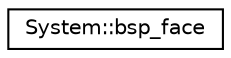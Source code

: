 digraph G
{
  edge [fontname="Helvetica",fontsize="10",labelfontname="Helvetica",labelfontsize="10"];
  node [fontname="Helvetica",fontsize="10",shape=record];
  rankdir="LR";
  Node1 [label="System::bsp_face",height=0.2,width=0.4,color="black", fillcolor="white", style="filled",URL="$struct_system_1_1bsp__face.html"];
}
